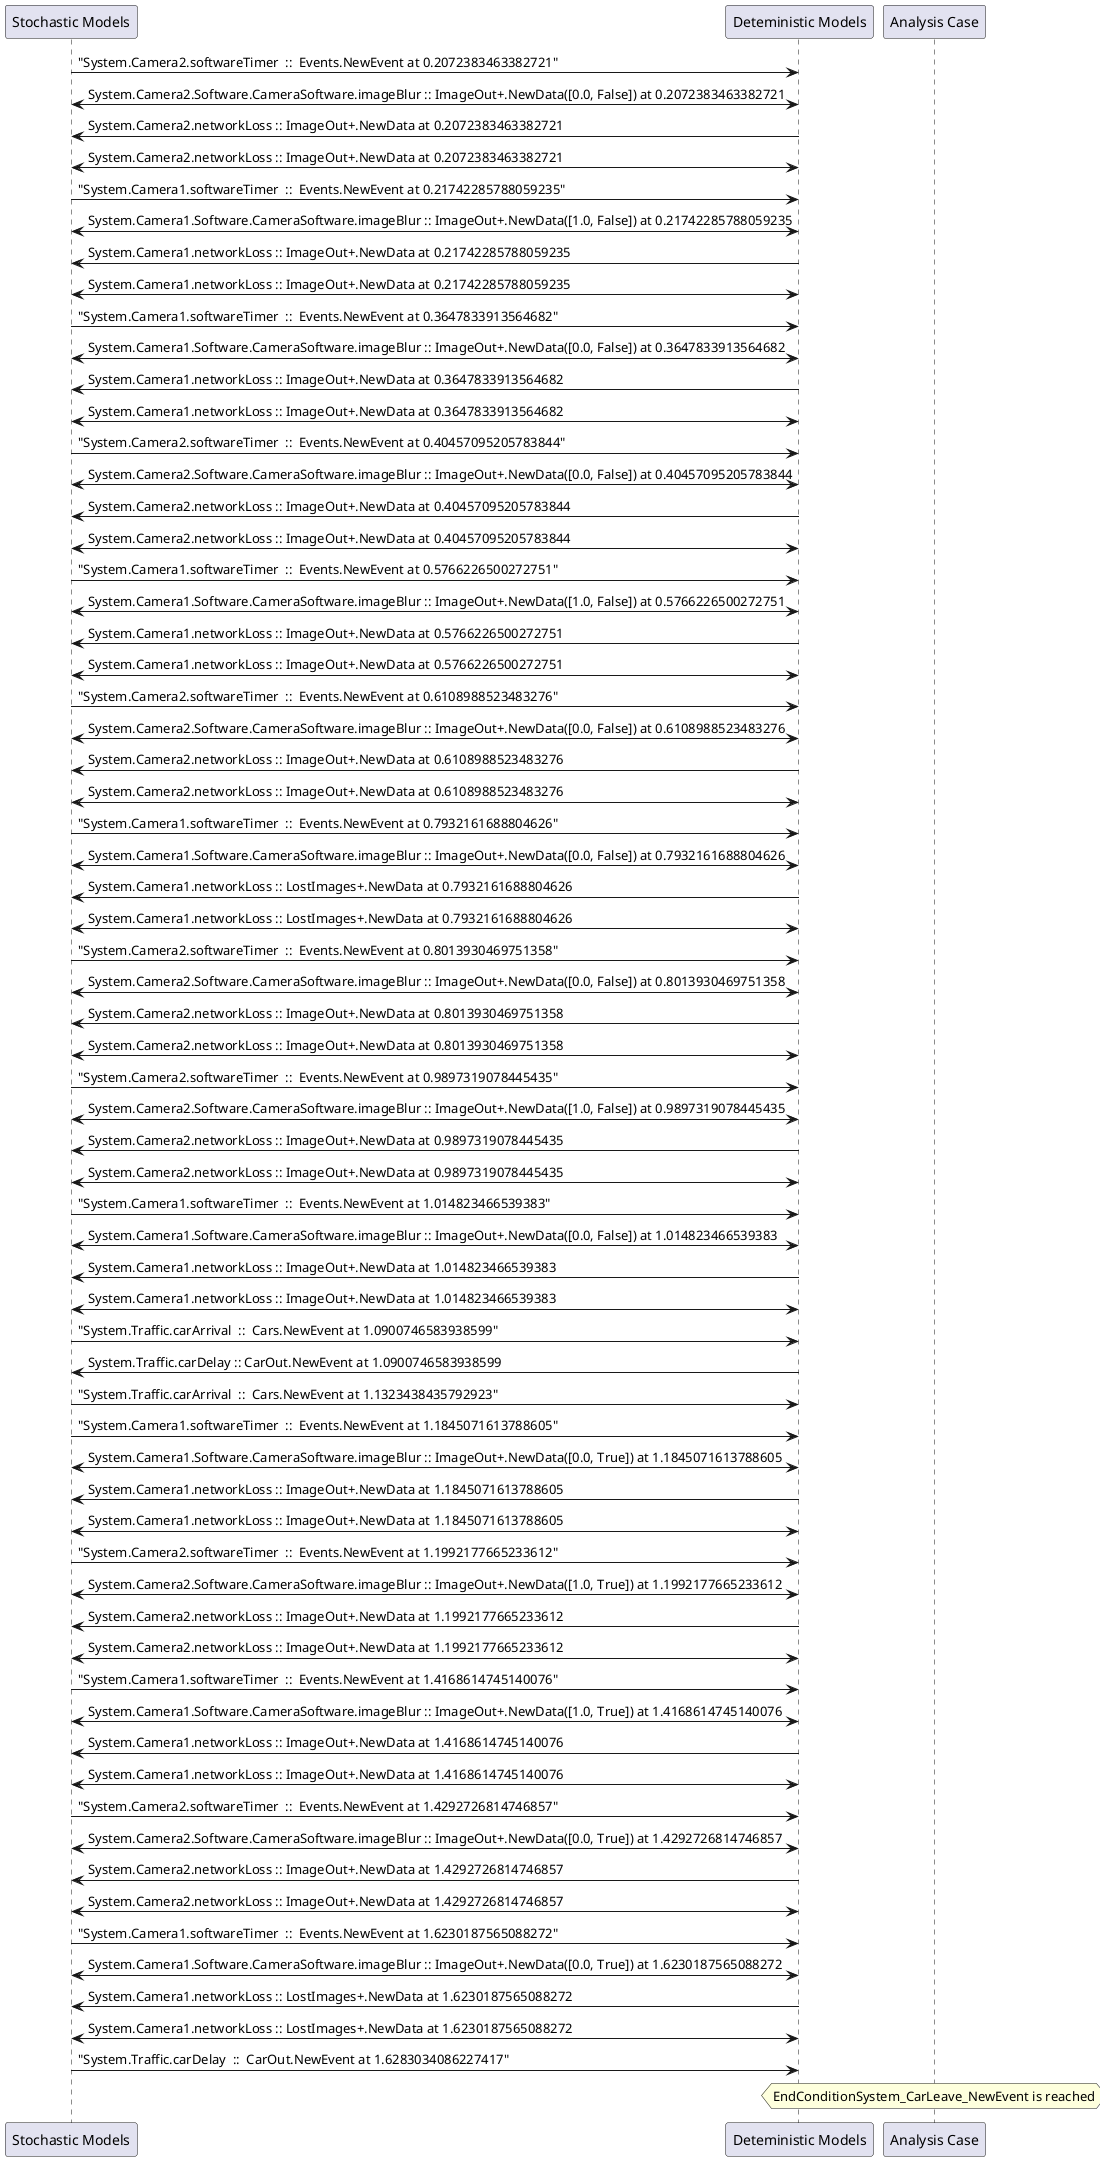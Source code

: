 
	@startuml
	participant "Stochastic Models" as stochmodel
	participant "Deteministic Models" as detmodel
	participant "Analysis Case" as analysis
	{27804_stop} stochmodel -> detmodel : "System.Camera2.softwareTimer  ::  Events.NewEvent at 0.2072383463382721"
detmodel <-> stochmodel : System.Camera2.Software.CameraSoftware.imageBlur :: ImageOut+.NewData([0.0, False]) at 0.2072383463382721
detmodel -> stochmodel : System.Camera2.networkLoss :: ImageOut+.NewData at 0.2072383463382721
detmodel <-> stochmodel : System.Camera2.networkLoss :: ImageOut+.NewData at 0.2072383463382721
{27788_stop} stochmodel -> detmodel : "System.Camera1.softwareTimer  ::  Events.NewEvent at 0.21742285788059235"
detmodel <-> stochmodel : System.Camera1.Software.CameraSoftware.imageBlur :: ImageOut+.NewData([1.0, False]) at 0.21742285788059235
detmodel -> stochmodel : System.Camera1.networkLoss :: ImageOut+.NewData at 0.21742285788059235
detmodel <-> stochmodel : System.Camera1.networkLoss :: ImageOut+.NewData at 0.21742285788059235
{27789_stop} stochmodel -> detmodel : "System.Camera1.softwareTimer  ::  Events.NewEvent at 0.3647833913564682"
detmodel <-> stochmodel : System.Camera1.Software.CameraSoftware.imageBlur :: ImageOut+.NewData([0.0, False]) at 0.3647833913564682
detmodel -> stochmodel : System.Camera1.networkLoss :: ImageOut+.NewData at 0.3647833913564682
detmodel <-> stochmodel : System.Camera1.networkLoss :: ImageOut+.NewData at 0.3647833913564682
{27805_stop} stochmodel -> detmodel : "System.Camera2.softwareTimer  ::  Events.NewEvent at 0.40457095205783844"
detmodel <-> stochmodel : System.Camera2.Software.CameraSoftware.imageBlur :: ImageOut+.NewData([0.0, False]) at 0.40457095205783844
detmodel -> stochmodel : System.Camera2.networkLoss :: ImageOut+.NewData at 0.40457095205783844
detmodel <-> stochmodel : System.Camera2.networkLoss :: ImageOut+.NewData at 0.40457095205783844
{27790_stop} stochmodel -> detmodel : "System.Camera1.softwareTimer  ::  Events.NewEvent at 0.5766226500272751"
detmodel <-> stochmodel : System.Camera1.Software.CameraSoftware.imageBlur :: ImageOut+.NewData([1.0, False]) at 0.5766226500272751
detmodel -> stochmodel : System.Camera1.networkLoss :: ImageOut+.NewData at 0.5766226500272751
detmodel <-> stochmodel : System.Camera1.networkLoss :: ImageOut+.NewData at 0.5766226500272751
{27806_stop} stochmodel -> detmodel : "System.Camera2.softwareTimer  ::  Events.NewEvent at 0.6108988523483276"
detmodel <-> stochmodel : System.Camera2.Software.CameraSoftware.imageBlur :: ImageOut+.NewData([0.0, False]) at 0.6108988523483276
detmodel -> stochmodel : System.Camera2.networkLoss :: ImageOut+.NewData at 0.6108988523483276
detmodel <-> stochmodel : System.Camera2.networkLoss :: ImageOut+.NewData at 0.6108988523483276
{27791_stop} stochmodel -> detmodel : "System.Camera1.softwareTimer  ::  Events.NewEvent at 0.7932161688804626"
detmodel <-> stochmodel : System.Camera1.Software.CameraSoftware.imageBlur :: ImageOut+.NewData([0.0, False]) at 0.7932161688804626
detmodel -> stochmodel : System.Camera1.networkLoss :: LostImages+.NewData at 0.7932161688804626
detmodel <-> stochmodel : System.Camera1.networkLoss :: LostImages+.NewData at 0.7932161688804626
{27807_stop} stochmodel -> detmodel : "System.Camera2.softwareTimer  ::  Events.NewEvent at 0.8013930469751358"
detmodel <-> stochmodel : System.Camera2.Software.CameraSoftware.imageBlur :: ImageOut+.NewData([0.0, False]) at 0.8013930469751358
detmodel -> stochmodel : System.Camera2.networkLoss :: ImageOut+.NewData at 0.8013930469751358
detmodel <-> stochmodel : System.Camera2.networkLoss :: ImageOut+.NewData at 0.8013930469751358
{27808_stop} stochmodel -> detmodel : "System.Camera2.softwareTimer  ::  Events.NewEvent at 0.9897319078445435"
detmodel <-> stochmodel : System.Camera2.Software.CameraSoftware.imageBlur :: ImageOut+.NewData([1.0, False]) at 0.9897319078445435
detmodel -> stochmodel : System.Camera2.networkLoss :: ImageOut+.NewData at 0.9897319078445435
detmodel <-> stochmodel : System.Camera2.networkLoss :: ImageOut+.NewData at 0.9897319078445435
{27792_stop} stochmodel -> detmodel : "System.Camera1.softwareTimer  ::  Events.NewEvent at 1.014823466539383"
detmodel <-> stochmodel : System.Camera1.Software.CameraSoftware.imageBlur :: ImageOut+.NewData([0.0, False]) at 1.014823466539383
detmodel -> stochmodel : System.Camera1.networkLoss :: ImageOut+.NewData at 1.014823466539383
detmodel <-> stochmodel : System.Camera1.networkLoss :: ImageOut+.NewData at 1.014823466539383
{27819_stop} stochmodel -> detmodel : "System.Traffic.carArrival  ::  Cars.NewEvent at 1.0900746583938599"
{27825_start} detmodel -> stochmodel : System.Traffic.carDelay :: CarOut.NewEvent at 1.0900746583938599
{27820_stop} stochmodel -> detmodel : "System.Traffic.carArrival  ::  Cars.NewEvent at 1.1323438435792923"
{27793_stop} stochmodel -> detmodel : "System.Camera1.softwareTimer  ::  Events.NewEvent at 1.1845071613788605"
detmodel <-> stochmodel : System.Camera1.Software.CameraSoftware.imageBlur :: ImageOut+.NewData([0.0, True]) at 1.1845071613788605
detmodel -> stochmodel : System.Camera1.networkLoss :: ImageOut+.NewData at 1.1845071613788605
detmodel <-> stochmodel : System.Camera1.networkLoss :: ImageOut+.NewData at 1.1845071613788605
{27809_stop} stochmodel -> detmodel : "System.Camera2.softwareTimer  ::  Events.NewEvent at 1.1992177665233612"
detmodel <-> stochmodel : System.Camera2.Software.CameraSoftware.imageBlur :: ImageOut+.NewData([1.0, True]) at 1.1992177665233612
detmodel -> stochmodel : System.Camera2.networkLoss :: ImageOut+.NewData at 1.1992177665233612
detmodel <-> stochmodel : System.Camera2.networkLoss :: ImageOut+.NewData at 1.1992177665233612
{27794_stop} stochmodel -> detmodel : "System.Camera1.softwareTimer  ::  Events.NewEvent at 1.4168614745140076"
detmodel <-> stochmodel : System.Camera1.Software.CameraSoftware.imageBlur :: ImageOut+.NewData([1.0, True]) at 1.4168614745140076
detmodel -> stochmodel : System.Camera1.networkLoss :: ImageOut+.NewData at 1.4168614745140076
detmodel <-> stochmodel : System.Camera1.networkLoss :: ImageOut+.NewData at 1.4168614745140076
{27810_stop} stochmodel -> detmodel : "System.Camera2.softwareTimer  ::  Events.NewEvent at 1.4292726814746857"
detmodel <-> stochmodel : System.Camera2.Software.CameraSoftware.imageBlur :: ImageOut+.NewData([0.0, True]) at 1.4292726814746857
detmodel -> stochmodel : System.Camera2.networkLoss :: ImageOut+.NewData at 1.4292726814746857
detmodel <-> stochmodel : System.Camera2.networkLoss :: ImageOut+.NewData at 1.4292726814746857
{27795_stop} stochmodel -> detmodel : "System.Camera1.softwareTimer  ::  Events.NewEvent at 1.6230187565088272"
detmodel <-> stochmodel : System.Camera1.Software.CameraSoftware.imageBlur :: ImageOut+.NewData([0.0, True]) at 1.6230187565088272
detmodel -> stochmodel : System.Camera1.networkLoss :: LostImages+.NewData at 1.6230187565088272
detmodel <-> stochmodel : System.Camera1.networkLoss :: LostImages+.NewData at 1.6230187565088272
{27825_stop} stochmodel -> detmodel : "System.Traffic.carDelay  ::  CarOut.NewEvent at 1.6283034086227417"
{27825_start} <-> {27825_stop} : delay
hnote over analysis 
EndConditionSystem_CarLeave_NewEvent is reached
endnote
@enduml